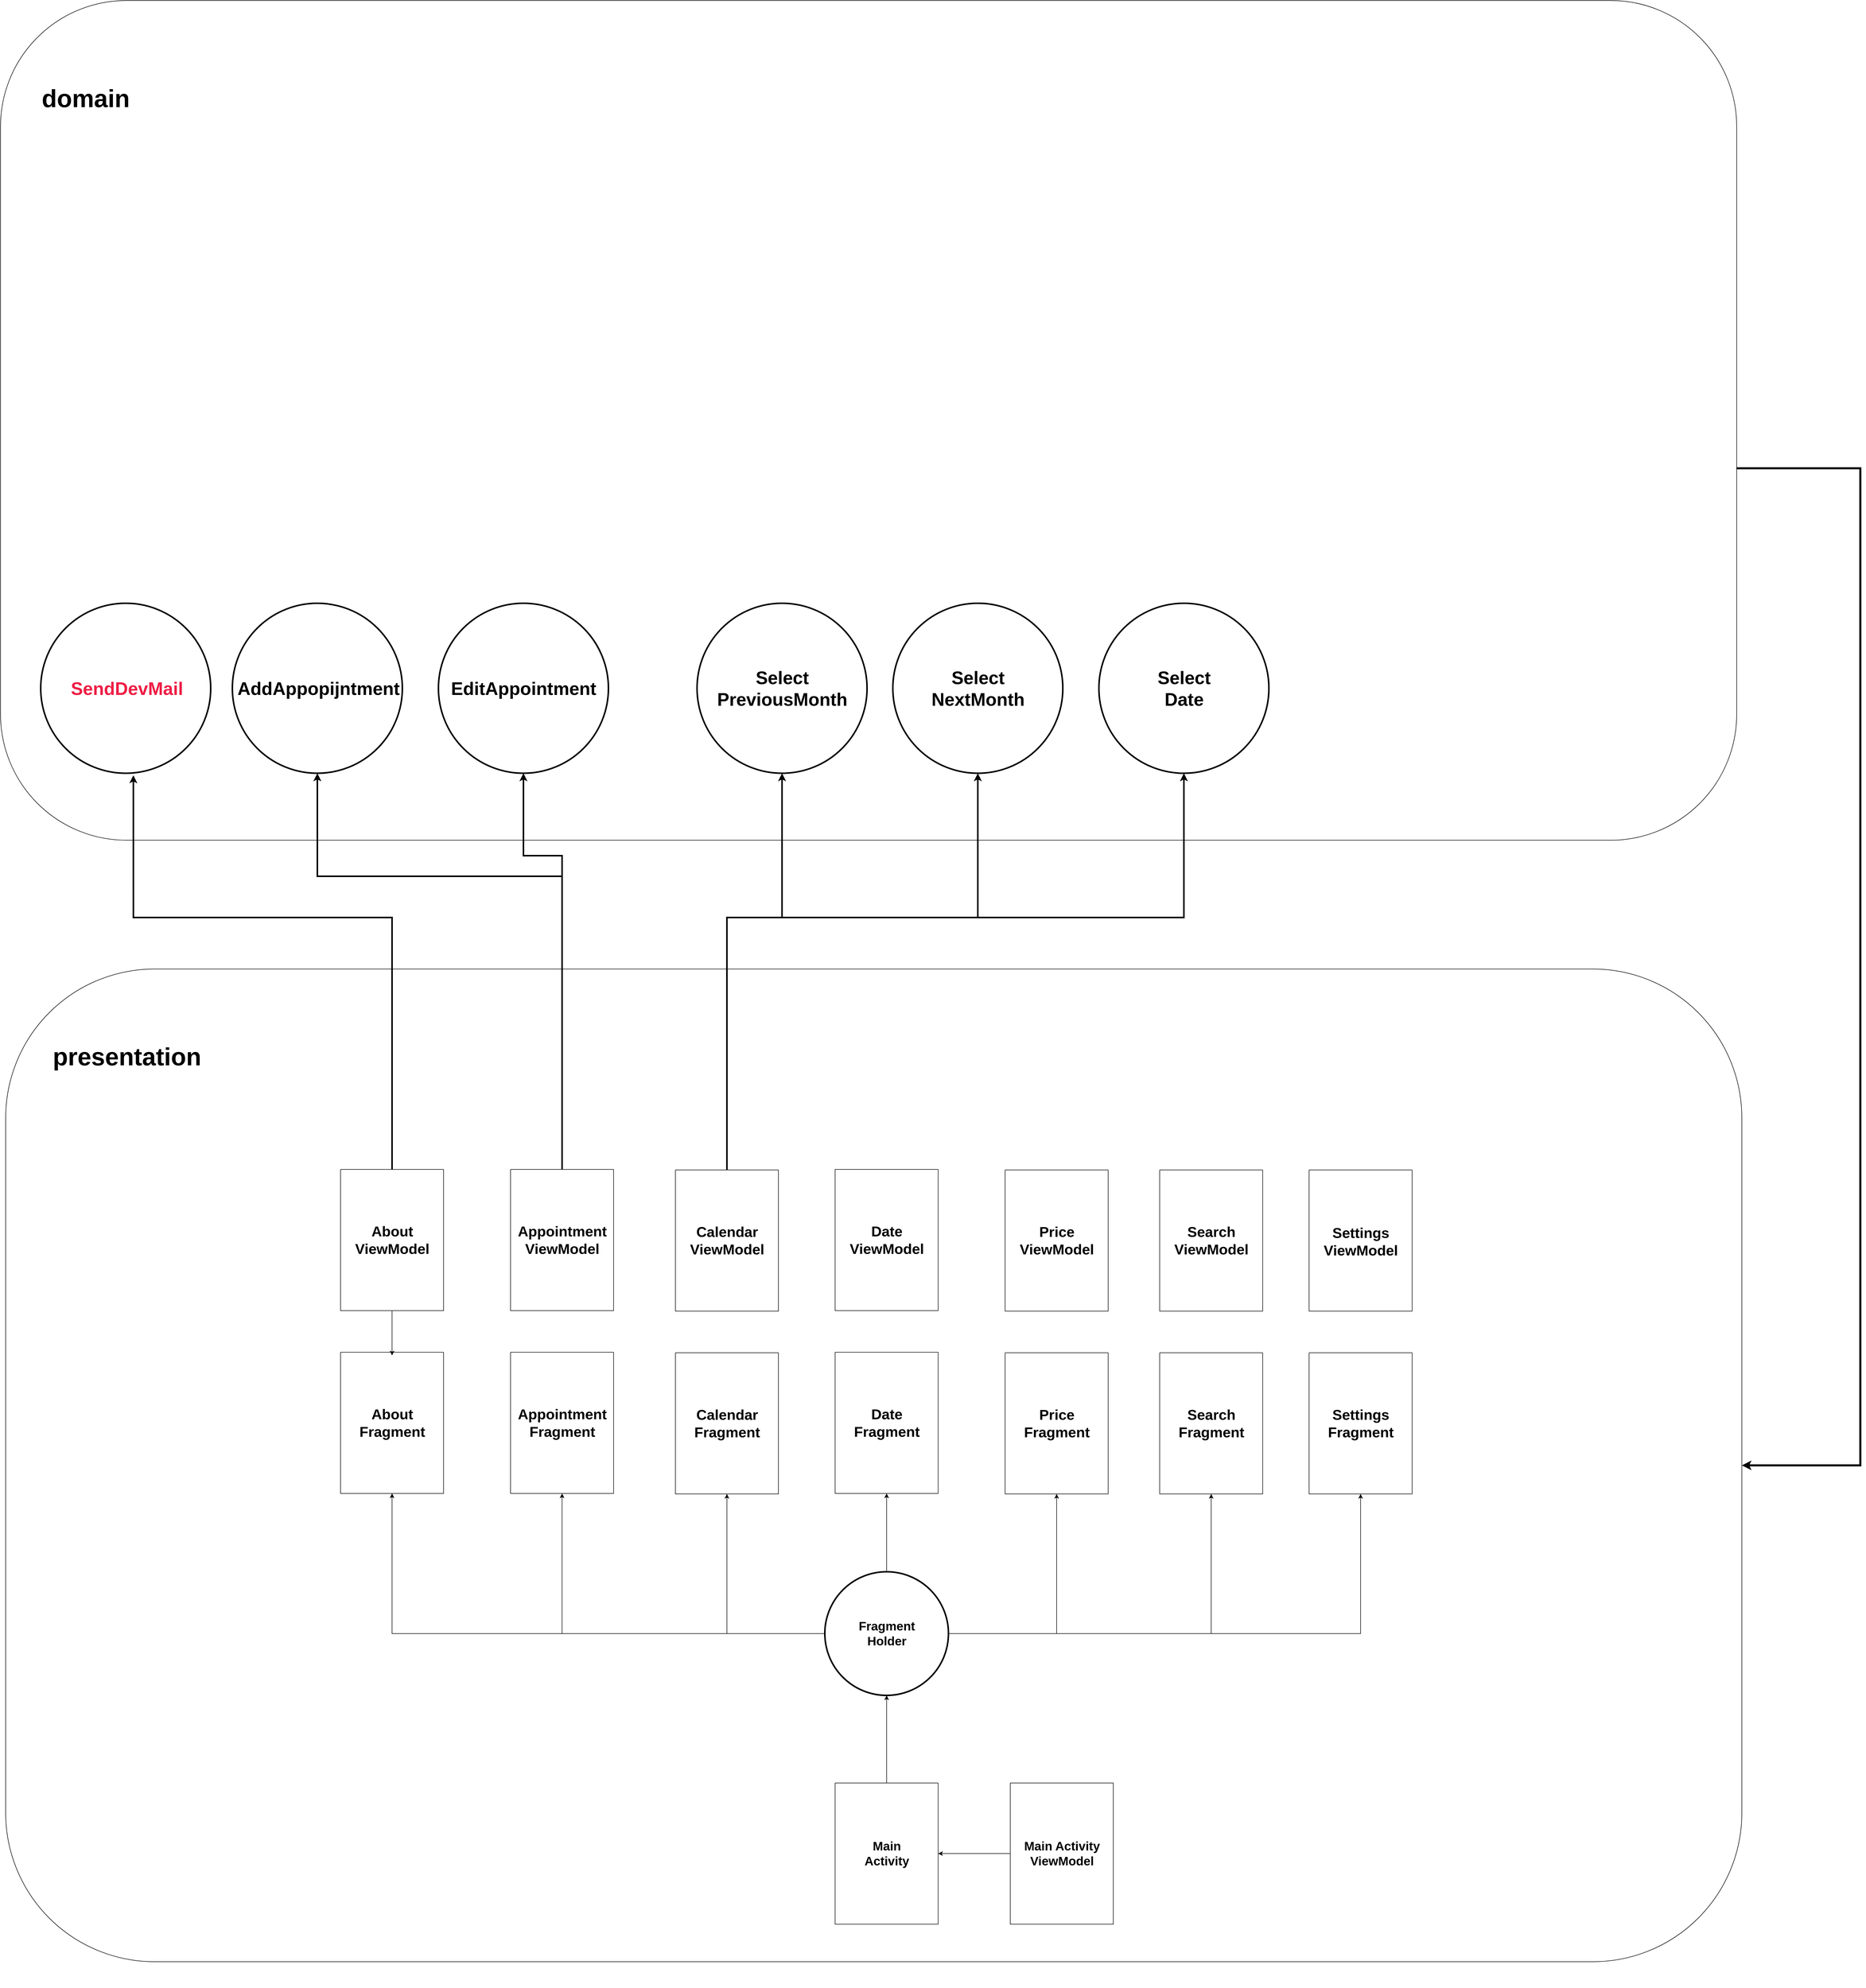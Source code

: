 <mxfile version="20.8.5" type="github">
  <diagram id="-fB192dCxYrc6BMrNV2s" name="Страница 1">
    <mxGraphModel dx="4999" dy="1990" grid="1" gridSize="10" guides="1" tooltips="1" connect="1" arrows="1" fold="1" page="1" pageScale="1" pageWidth="827" pageHeight="1169" math="0" shadow="0">
      <root>
        <mxCell id="0" />
        <mxCell id="1" parent="0" />
        <mxCell id="4gGjTpzzvBJ2QWFjTk4x-179" value="" style="group" vertex="1" connectable="0" parent="1">
          <mxGeometry x="-500" y="2860" width="2920" height="1807" as="geometry" />
        </mxCell>
        <mxCell id="4gGjTpzzvBJ2QWFjTk4x-28" value="" style="rounded=1;whiteSpace=wrap;html=1;" vertex="1" parent="4gGjTpzzvBJ2QWFjTk4x-179">
          <mxGeometry x="-450" y="-170" width="3370" height="1927" as="geometry" />
        </mxCell>
        <mxCell id="4gGjTpzzvBJ2QWFjTk4x-31" value="" style="swimlane;startSize=0;" vertex="1" parent="4gGjTpzzvBJ2QWFjTk4x-179">
          <mxGeometry x="850" y="220" width="200" height="274.074" as="geometry" />
        </mxCell>
        <mxCell id="4gGjTpzzvBJ2QWFjTk4x-93" value="Calendar&lt;br style=&quot;font-size: 28px;&quot;&gt;ViewModel" style="text;strokeColor=none;fillColor=none;html=1;fontSize=28;fontStyle=1;verticalAlign=middle;align=center;strokeWidth=3;" vertex="1" parent="4gGjTpzzvBJ2QWFjTk4x-31">
          <mxGeometry x="50" y="117.04" width="100" height="40" as="geometry" />
        </mxCell>
        <mxCell id="4gGjTpzzvBJ2QWFjTk4x-44" value="" style="swimlane;startSize=0;" vertex="1" parent="4gGjTpzzvBJ2QWFjTk4x-179">
          <mxGeometry x="850" y="574.926" width="200" height="274.074" as="geometry" />
        </mxCell>
        <mxCell id="4gGjTpzzvBJ2QWFjTk4x-94" value="Calendar&lt;br style=&quot;border-color: var(--border-color); font-size: 28px;&quot;&gt;Fragment" style="text;strokeColor=none;fillColor=none;html=1;fontSize=28;fontStyle=1;verticalAlign=middle;align=center;strokeWidth=3;" vertex="1" parent="4gGjTpzzvBJ2QWFjTk4x-179">
          <mxGeometry x="900" y="691.96" width="100" height="40" as="geometry" />
        </mxCell>
        <mxCell id="4gGjTpzzvBJ2QWFjTk4x-100" value="" style="swimlane;startSize=0;" vertex="1" parent="4gGjTpzzvBJ2QWFjTk4x-179">
          <mxGeometry x="530" y="219" width="200" height="274.074" as="geometry" />
        </mxCell>
        <mxCell id="4gGjTpzzvBJ2QWFjTk4x-101" value="Appointment&lt;br style=&quot;font-size: 28px;&quot;&gt;ViewModel" style="text;strokeColor=none;fillColor=none;html=1;fontSize=28;fontStyle=1;verticalAlign=middle;align=center;strokeWidth=3;" vertex="1" parent="4gGjTpzzvBJ2QWFjTk4x-100">
          <mxGeometry x="50" y="117.04" width="100" height="40" as="geometry" />
        </mxCell>
        <mxCell id="4gGjTpzzvBJ2QWFjTk4x-103" value="" style="swimlane;startSize=0;" vertex="1" parent="4gGjTpzzvBJ2QWFjTk4x-179">
          <mxGeometry x="530" y="573.926" width="200" height="274.074" as="geometry" />
        </mxCell>
        <mxCell id="4gGjTpzzvBJ2QWFjTk4x-104" value="Appointment&lt;br style=&quot;border-color: var(--border-color); font-size: 28px;&quot;&gt;Fragment" style="text;strokeColor=none;fillColor=none;html=1;fontSize=28;fontStyle=1;verticalAlign=middle;align=center;strokeWidth=3;" vertex="1" parent="4gGjTpzzvBJ2QWFjTk4x-179">
          <mxGeometry x="580" y="690.96" width="100" height="40" as="geometry" />
        </mxCell>
        <mxCell id="4gGjTpzzvBJ2QWFjTk4x-105" value="" style="swimlane;startSize=0;" vertex="1" parent="4gGjTpzzvBJ2QWFjTk4x-179">
          <mxGeometry x="1160" y="219" width="200" height="274.074" as="geometry" />
        </mxCell>
        <mxCell id="4gGjTpzzvBJ2QWFjTk4x-106" value="Date&lt;br style=&quot;font-size: 28px;&quot;&gt;ViewModel" style="text;strokeColor=none;fillColor=none;html=1;fontSize=28;fontStyle=1;verticalAlign=middle;align=center;strokeWidth=3;" vertex="1" parent="4gGjTpzzvBJ2QWFjTk4x-105">
          <mxGeometry x="50" y="117.04" width="100" height="40" as="geometry" />
        </mxCell>
        <mxCell id="4gGjTpzzvBJ2QWFjTk4x-108" value="" style="swimlane;startSize=0;" vertex="1" parent="4gGjTpzzvBJ2QWFjTk4x-179">
          <mxGeometry x="1160" y="573.926" width="200" height="274.074" as="geometry" />
        </mxCell>
        <mxCell id="4gGjTpzzvBJ2QWFjTk4x-109" value="Date&lt;br style=&quot;border-color: var(--border-color); font-size: 28px;&quot;&gt;Fragment" style="text;strokeColor=none;fillColor=none;html=1;fontSize=28;fontStyle=1;verticalAlign=middle;align=center;strokeWidth=3;" vertex="1" parent="4gGjTpzzvBJ2QWFjTk4x-179">
          <mxGeometry x="1210" y="690.96" width="100" height="40" as="geometry" />
        </mxCell>
        <mxCell id="4gGjTpzzvBJ2QWFjTk4x-110" value="" style="swimlane;startSize=0;" vertex="1" parent="4gGjTpzzvBJ2QWFjTk4x-179">
          <mxGeometry x="1490" y="220" width="200" height="274.074" as="geometry" />
        </mxCell>
        <mxCell id="4gGjTpzzvBJ2QWFjTk4x-111" value="Price&lt;br style=&quot;font-size: 28px;&quot;&gt;ViewModel" style="text;strokeColor=none;fillColor=none;html=1;fontSize=28;fontStyle=1;verticalAlign=middle;align=center;strokeWidth=3;" vertex="1" parent="4gGjTpzzvBJ2QWFjTk4x-110">
          <mxGeometry x="50" y="117.04" width="100" height="40" as="geometry" />
        </mxCell>
        <mxCell id="4gGjTpzzvBJ2QWFjTk4x-113" value="" style="swimlane;startSize=0;" vertex="1" parent="4gGjTpzzvBJ2QWFjTk4x-179">
          <mxGeometry x="1490" y="574.926" width="200" height="274.074" as="geometry" />
        </mxCell>
        <mxCell id="4gGjTpzzvBJ2QWFjTk4x-114" value="Price&lt;br style=&quot;border-color: var(--border-color); font-size: 28px;&quot;&gt;Fragment" style="text;strokeColor=none;fillColor=none;html=1;fontSize=28;fontStyle=1;verticalAlign=middle;align=center;strokeWidth=3;" vertex="1" parent="4gGjTpzzvBJ2QWFjTk4x-179">
          <mxGeometry x="1540" y="691.96" width="100" height="40" as="geometry" />
        </mxCell>
        <mxCell id="4gGjTpzzvBJ2QWFjTk4x-115" value="" style="swimlane;startSize=0;" vertex="1" parent="4gGjTpzzvBJ2QWFjTk4x-179">
          <mxGeometry x="1790" y="220" width="200" height="274.074" as="geometry" />
        </mxCell>
        <mxCell id="4gGjTpzzvBJ2QWFjTk4x-116" value="Search&lt;br style=&quot;font-size: 28px;&quot;&gt;ViewModel" style="text;strokeColor=none;fillColor=none;html=1;fontSize=28;fontStyle=1;verticalAlign=middle;align=center;strokeWidth=3;" vertex="1" parent="4gGjTpzzvBJ2QWFjTk4x-115">
          <mxGeometry x="50" y="117.04" width="100" height="40" as="geometry" />
        </mxCell>
        <mxCell id="4gGjTpzzvBJ2QWFjTk4x-118" value="" style="swimlane;startSize=0;" vertex="1" parent="4gGjTpzzvBJ2QWFjTk4x-179">
          <mxGeometry x="1790" y="574.926" width="200" height="274.074" as="geometry" />
        </mxCell>
        <mxCell id="4gGjTpzzvBJ2QWFjTk4x-119" value="Search&lt;br style=&quot;border-color: var(--border-color); font-size: 28px;&quot;&gt;Fragment" style="text;strokeColor=none;fillColor=none;html=1;fontSize=28;fontStyle=1;verticalAlign=middle;align=center;strokeWidth=3;" vertex="1" parent="4gGjTpzzvBJ2QWFjTk4x-179">
          <mxGeometry x="1840" y="691.96" width="100" height="40" as="geometry" />
        </mxCell>
        <mxCell id="4gGjTpzzvBJ2QWFjTk4x-120" value="" style="swimlane;startSize=0;" vertex="1" parent="4gGjTpzzvBJ2QWFjTk4x-179">
          <mxGeometry x="2080" y="220" width="200" height="274.074" as="geometry" />
        </mxCell>
        <mxCell id="4gGjTpzzvBJ2QWFjTk4x-121" value="Settings&lt;br style=&quot;font-size: 28px;&quot;&gt;ViewModel" style="text;strokeColor=none;fillColor=none;html=1;fontSize=28;fontStyle=1;verticalAlign=middle;align=center;strokeWidth=3;" vertex="1" parent="4gGjTpzzvBJ2QWFjTk4x-120">
          <mxGeometry x="50" y="117.04" width="100" height="42.96" as="geometry" />
        </mxCell>
        <mxCell id="4gGjTpzzvBJ2QWFjTk4x-123" value="" style="swimlane;startSize=0;" vertex="1" parent="4gGjTpzzvBJ2QWFjTk4x-179">
          <mxGeometry x="2080" y="574.926" width="200" height="274.074" as="geometry" />
        </mxCell>
        <mxCell id="4gGjTpzzvBJ2QWFjTk4x-124" value="Settings&lt;br style=&quot;border-color: var(--border-color); font-size: 28px;&quot;&gt;Fragment" style="text;strokeColor=none;fillColor=none;html=1;fontSize=28;fontStyle=1;verticalAlign=middle;align=center;strokeWidth=3;" vertex="1" parent="4gGjTpzzvBJ2QWFjTk4x-179">
          <mxGeometry x="2130" y="691.96" width="100" height="40" as="geometry" />
        </mxCell>
        <mxCell id="4gGjTpzzvBJ2QWFjTk4x-136" value="" style="group" vertex="1" connectable="0" parent="4gGjTpzzvBJ2QWFjTk4x-179">
          <mxGeometry x="1180" y="950" width="220" height="629" as="geometry" />
        </mxCell>
        <mxCell id="4gGjTpzzvBJ2QWFjTk4x-137" value="" style="swimlane;startSize=0;" vertex="1" parent="4gGjTpzzvBJ2QWFjTk4x-136">
          <mxGeometry x="-20" y="460" width="200" height="274.074" as="geometry" />
        </mxCell>
        <mxCell id="4gGjTpzzvBJ2QWFjTk4x-138" value="Main&lt;br&gt;Activity" style="text;strokeColor=none;fillColor=none;html=1;fontSize=24;fontStyle=1;verticalAlign=middle;align=center;strokeWidth=3;" vertex="1" parent="4gGjTpzzvBJ2QWFjTk4x-137">
          <mxGeometry x="50" y="117.04" width="100" height="40" as="geometry" />
        </mxCell>
        <mxCell id="4gGjTpzzvBJ2QWFjTk4x-165" style="edgeStyle=orthogonalEdgeStyle;rounded=0;orthogonalLoop=1;jettySize=auto;html=1;fontSize=48;" edge="1" parent="4gGjTpzzvBJ2QWFjTk4x-136" source="4gGjTpzzvBJ2QWFjTk4x-137" target="4gGjTpzzvBJ2QWFjTk4x-163">
          <mxGeometry relative="1" as="geometry">
            <mxPoint x="20" y="320" as="targetPoint" />
          </mxGeometry>
        </mxCell>
        <mxCell id="4gGjTpzzvBJ2QWFjTk4x-177" value="" style="group" vertex="1" connectable="0" parent="4gGjTpzzvBJ2QWFjTk4x-136">
          <mxGeometry x="-40" y="50" width="240" height="240" as="geometry" />
        </mxCell>
        <mxCell id="4gGjTpzzvBJ2QWFjTk4x-163" value="" style="ellipse;whiteSpace=wrap;html=1;aspect=fixed;strokeWidth=3;fontSize=48;" vertex="1" parent="4gGjTpzzvBJ2QWFjTk4x-177">
          <mxGeometry width="240" height="240" as="geometry" />
        </mxCell>
        <mxCell id="4gGjTpzzvBJ2QWFjTk4x-166" value="Fragment&lt;br&gt;Holder" style="text;strokeColor=none;fillColor=none;html=1;fontSize=24;fontStyle=1;verticalAlign=middle;align=center;strokeWidth=3;" vertex="1" parent="4gGjTpzzvBJ2QWFjTk4x-177">
          <mxGeometry x="70" y="100" width="100" height="40" as="geometry" />
        </mxCell>
        <mxCell id="4gGjTpzzvBJ2QWFjTk4x-142" style="edgeStyle=orthogonalEdgeStyle;rounded=0;orthogonalLoop=1;jettySize=auto;html=1;entryX=1;entryY=0.5;entryDx=0;entryDy=0;fontSize=48;" edge="1" parent="4gGjTpzzvBJ2QWFjTk4x-179" source="4gGjTpzzvBJ2QWFjTk4x-140" target="4gGjTpzzvBJ2QWFjTk4x-137">
          <mxGeometry relative="1" as="geometry" />
        </mxCell>
        <mxCell id="4gGjTpzzvBJ2QWFjTk4x-140" value="" style="swimlane;startSize=0;" vertex="1" parent="4gGjTpzzvBJ2QWFjTk4x-179">
          <mxGeometry x="1500" y="1409.996" width="200" height="274.074" as="geometry" />
        </mxCell>
        <mxCell id="4gGjTpzzvBJ2QWFjTk4x-141" value="Main Activity&lt;br&gt;ViewModel" style="text;strokeColor=none;fillColor=none;html=1;fontSize=24;fontStyle=1;verticalAlign=middle;align=center;strokeWidth=3;" vertex="1" parent="4gGjTpzzvBJ2QWFjTk4x-179">
          <mxGeometry x="1550" y="1527.03" width="100" height="40" as="geometry" />
        </mxCell>
        <mxCell id="4gGjTpzzvBJ2QWFjTk4x-170" style="edgeStyle=orthogonalEdgeStyle;rounded=0;orthogonalLoop=1;jettySize=auto;html=1;entryX=0.5;entryY=1;entryDx=0;entryDy=0;fontSize=48;" edge="1" parent="4gGjTpzzvBJ2QWFjTk4x-179" source="4gGjTpzzvBJ2QWFjTk4x-163" target="4gGjTpzzvBJ2QWFjTk4x-98">
          <mxGeometry relative="1" as="geometry" />
        </mxCell>
        <mxCell id="4gGjTpzzvBJ2QWFjTk4x-171" style="edgeStyle=orthogonalEdgeStyle;rounded=0;orthogonalLoop=1;jettySize=auto;html=1;entryX=0.5;entryY=1;entryDx=0;entryDy=0;fontSize=48;" edge="1" parent="4gGjTpzzvBJ2QWFjTk4x-179" source="4gGjTpzzvBJ2QWFjTk4x-163" target="4gGjTpzzvBJ2QWFjTk4x-103">
          <mxGeometry relative="1" as="geometry" />
        </mxCell>
        <mxCell id="4gGjTpzzvBJ2QWFjTk4x-172" style="edgeStyle=orthogonalEdgeStyle;rounded=0;orthogonalLoop=1;jettySize=auto;html=1;entryX=0.5;entryY=1;entryDx=0;entryDy=0;fontSize=48;" edge="1" parent="4gGjTpzzvBJ2QWFjTk4x-179" source="4gGjTpzzvBJ2QWFjTk4x-163" target="4gGjTpzzvBJ2QWFjTk4x-44">
          <mxGeometry relative="1" as="geometry" />
        </mxCell>
        <mxCell id="4gGjTpzzvBJ2QWFjTk4x-173" style="edgeStyle=orthogonalEdgeStyle;rounded=0;orthogonalLoop=1;jettySize=auto;html=1;entryX=0.5;entryY=1;entryDx=0;entryDy=0;fontSize=48;" edge="1" parent="4gGjTpzzvBJ2QWFjTk4x-179" source="4gGjTpzzvBJ2QWFjTk4x-163" target="4gGjTpzzvBJ2QWFjTk4x-108">
          <mxGeometry relative="1" as="geometry" />
        </mxCell>
        <mxCell id="4gGjTpzzvBJ2QWFjTk4x-174" style="edgeStyle=orthogonalEdgeStyle;rounded=0;orthogonalLoop=1;jettySize=auto;html=1;entryX=0.5;entryY=1;entryDx=0;entryDy=0;fontSize=48;" edge="1" parent="4gGjTpzzvBJ2QWFjTk4x-179" source="4gGjTpzzvBJ2QWFjTk4x-163" target="4gGjTpzzvBJ2QWFjTk4x-113">
          <mxGeometry relative="1" as="geometry" />
        </mxCell>
        <mxCell id="4gGjTpzzvBJ2QWFjTk4x-175" style="edgeStyle=orthogonalEdgeStyle;rounded=0;orthogonalLoop=1;jettySize=auto;html=1;entryX=0.5;entryY=1;entryDx=0;entryDy=0;fontSize=48;" edge="1" parent="4gGjTpzzvBJ2QWFjTk4x-179" source="4gGjTpzzvBJ2QWFjTk4x-163" target="4gGjTpzzvBJ2QWFjTk4x-118">
          <mxGeometry relative="1" as="geometry" />
        </mxCell>
        <mxCell id="4gGjTpzzvBJ2QWFjTk4x-176" style="edgeStyle=orthogonalEdgeStyle;rounded=0;orthogonalLoop=1;jettySize=auto;html=1;entryX=0.5;entryY=1;entryDx=0;entryDy=0;fontSize=48;" edge="1" parent="4gGjTpzzvBJ2QWFjTk4x-179" source="4gGjTpzzvBJ2QWFjTk4x-163" target="4gGjTpzzvBJ2QWFjTk4x-123">
          <mxGeometry relative="1" as="geometry" />
        </mxCell>
        <mxCell id="4gGjTpzzvBJ2QWFjTk4x-178" style="edgeStyle=orthogonalEdgeStyle;rounded=0;orthogonalLoop=1;jettySize=auto;html=1;fontSize=48;" edge="1" parent="4gGjTpzzvBJ2QWFjTk4x-179" source="4gGjTpzzvBJ2QWFjTk4x-95">
          <mxGeometry relative="1" as="geometry">
            <mxPoint x="300" y="580" as="targetPoint" />
          </mxGeometry>
        </mxCell>
        <mxCell id="4gGjTpzzvBJ2QWFjTk4x-95" value="" style="swimlane;startSize=0;" vertex="1" parent="4gGjTpzzvBJ2QWFjTk4x-179">
          <mxGeometry x="200" y="219" width="200" height="274.074" as="geometry" />
        </mxCell>
        <mxCell id="4gGjTpzzvBJ2QWFjTk4x-96" value="About&lt;br style=&quot;font-size: 28px;&quot;&gt;ViewModel" style="text;strokeColor=none;fillColor=none;html=1;fontSize=28;fontStyle=1;verticalAlign=middle;align=center;strokeWidth=3;" vertex="1" parent="4gGjTpzzvBJ2QWFjTk4x-95">
          <mxGeometry x="50" y="117.04" width="100" height="40" as="geometry" />
        </mxCell>
        <mxCell id="4gGjTpzzvBJ2QWFjTk4x-98" value="" style="swimlane;startSize=0;" vertex="1" parent="4gGjTpzzvBJ2QWFjTk4x-179">
          <mxGeometry x="200" y="573.926" width="200" height="274.074" as="geometry" />
        </mxCell>
        <mxCell id="4gGjTpzzvBJ2QWFjTk4x-99" value="About&lt;br style=&quot;border-color: var(--border-color); font-size: 28px;&quot;&gt;Fragment" style="text;strokeColor=none;fillColor=none;html=1;fontSize=28;fontStyle=1;verticalAlign=middle;align=center;strokeWidth=3;" vertex="1" parent="4gGjTpzzvBJ2QWFjTk4x-179">
          <mxGeometry x="250" y="690.96" width="100" height="40" as="geometry" />
        </mxCell>
        <mxCell id="4gGjTpzzvBJ2QWFjTk4x-234" style="edgeStyle=orthogonalEdgeStyle;rounded=0;jumpSize=11;orthogonalLoop=1;jettySize=auto;html=1;strokeWidth=4;fontSize=48;entryX=1;entryY=0.5;entryDx=0;entryDy=0;" edge="1" parent="1" source="4gGjTpzzvBJ2QWFjTk4x-230" target="4gGjTpzzvBJ2QWFjTk4x-28">
          <mxGeometry relative="1" as="geometry">
            <mxPoint x="2470" y="3890" as="targetPoint" />
            <Array as="points">
              <mxPoint x="2650" y="1718" />
              <mxPoint x="2650" y="3654" />
            </Array>
          </mxGeometry>
        </mxCell>
        <mxCell id="4gGjTpzzvBJ2QWFjTk4x-230" value="" style="rounded=1;whiteSpace=wrap;html=1;" vertex="1" parent="1">
          <mxGeometry x="-960" y="810" width="3370" height="1630" as="geometry" />
        </mxCell>
        <mxCell id="4gGjTpzzvBJ2QWFjTk4x-231" value="domain" style="text;strokeColor=none;fillColor=none;html=1;fontSize=48;fontStyle=1;verticalAlign=middle;align=center;strokeWidth=3;" vertex="1" parent="1">
          <mxGeometry x="-880" y="980" width="170" height="40" as="geometry" />
        </mxCell>
        <mxCell id="4gGjTpzzvBJ2QWFjTk4x-238" style="edgeStyle=orthogonalEdgeStyle;rounded=0;jumpSize=11;orthogonalLoop=1;jettySize=auto;html=1;entryX=0.545;entryY=1.012;entryDx=0;entryDy=0;entryPerimeter=0;strokeWidth=3;fontSize=221;exitX=0.5;exitY=0;exitDx=0;exitDy=0;" edge="1" parent="1" source="4gGjTpzzvBJ2QWFjTk4x-95" target="4gGjTpzzvBJ2QWFjTk4x-236">
          <mxGeometry relative="1" as="geometry">
            <Array as="points">
              <mxPoint x="-200" y="2590" />
              <mxPoint x="-702" y="2590" />
            </Array>
          </mxGeometry>
        </mxCell>
        <mxCell id="4gGjTpzzvBJ2QWFjTk4x-29" value="presentation" style="text;strokeColor=none;fillColor=none;html=1;fontSize=48;fontStyle=1;verticalAlign=middle;align=center;strokeWidth=3;" vertex="1" parent="1">
          <mxGeometry x="-800" y="2840" width="170" height="40" as="geometry" />
        </mxCell>
        <mxCell id="4gGjTpzzvBJ2QWFjTk4x-241" value="" style="group" vertex="1" connectable="0" parent="1">
          <mxGeometry x="-880" y="1980" width="330" height="330" as="geometry" />
        </mxCell>
        <mxCell id="4gGjTpzzvBJ2QWFjTk4x-242" value="" style="group" vertex="1" connectable="0" parent="4gGjTpzzvBJ2QWFjTk4x-241">
          <mxGeometry x="-2" width="330" height="330" as="geometry" />
        </mxCell>
        <mxCell id="4gGjTpzzvBJ2QWFjTk4x-236" value="" style="ellipse;whiteSpace=wrap;html=1;aspect=fixed;strokeWidth=3;fontSize=48;" vertex="1" parent="4gGjTpzzvBJ2QWFjTk4x-242">
          <mxGeometry width="330" height="330" as="geometry" />
        </mxCell>
        <mxCell id="4gGjTpzzvBJ2QWFjTk4x-237" value="SendDevMail" style="text;strokeColor=none;fillColor=none;html=1;fontSize=35;fontStyle=1;verticalAlign=middle;align=center;strokeWidth=3;fontColor=#ed1e45;" vertex="1" parent="4gGjTpzzvBJ2QWFjTk4x-242">
          <mxGeometry x="117" y="145" width="100" height="40" as="geometry" />
        </mxCell>
        <mxCell id="4gGjTpzzvBJ2QWFjTk4x-243" value="" style="group" vertex="1" connectable="0" parent="1">
          <mxGeometry x="-450" y="1970" width="330" height="330" as="geometry" />
        </mxCell>
        <mxCell id="4gGjTpzzvBJ2QWFjTk4x-244" value="" style="ellipse;whiteSpace=wrap;html=1;aspect=fixed;strokeWidth=3;fontSize=48;" vertex="1" parent="4gGjTpzzvBJ2QWFjTk4x-243">
          <mxGeometry x="-60" y="10" width="330" height="330" as="geometry" />
        </mxCell>
        <mxCell id="4gGjTpzzvBJ2QWFjTk4x-245" value="&lt;font&gt;AddAppopijntment&lt;/font&gt;" style="text;strokeColor=none;fillColor=none;html=1;fontSize=35;fontStyle=1;verticalAlign=middle;align=center;strokeWidth=3;fontColor=#000000000;" vertex="1" parent="4gGjTpzzvBJ2QWFjTk4x-243">
          <mxGeometry x="57" y="155" width="100" height="40" as="geometry" />
        </mxCell>
        <mxCell id="4gGjTpzzvBJ2QWFjTk4x-246" style="edgeStyle=orthogonalEdgeStyle;rounded=0;jumpSize=11;orthogonalLoop=1;jettySize=auto;html=1;entryX=0.5;entryY=1;entryDx=0;entryDy=0;strokeWidth=3;fontSize=221;fontColor=#ed1e45;exitX=0.5;exitY=0;exitDx=0;exitDy=0;" edge="1" parent="1" source="4gGjTpzzvBJ2QWFjTk4x-100" target="4gGjTpzzvBJ2QWFjTk4x-244">
          <mxGeometry relative="1" as="geometry">
            <Array as="points">
              <mxPoint x="130" y="2510" />
              <mxPoint x="-345" y="2510" />
            </Array>
          </mxGeometry>
        </mxCell>
        <mxCell id="4gGjTpzzvBJ2QWFjTk4x-249" value="" style="group" vertex="1" connectable="0" parent="1">
          <mxGeometry x="-35" y="1970" width="330" height="330" as="geometry" />
        </mxCell>
        <mxCell id="4gGjTpzzvBJ2QWFjTk4x-250" value="" style="ellipse;whiteSpace=wrap;html=1;aspect=fixed;strokeWidth=3;fontSize=48;" vertex="1" parent="4gGjTpzzvBJ2QWFjTk4x-249">
          <mxGeometry x="-75" y="10" width="330" height="330" as="geometry" />
        </mxCell>
        <mxCell id="4gGjTpzzvBJ2QWFjTk4x-251" value="&lt;font&gt;EditAppointment&lt;/font&gt;" style="text;strokeColor=none;fillColor=none;html=1;fontSize=35;fontStyle=1;verticalAlign=middle;align=center;strokeWidth=3;fontColor=#000000000;" vertex="1" parent="4gGjTpzzvBJ2QWFjTk4x-249">
          <mxGeometry x="40" y="155" width="100" height="40" as="geometry" />
        </mxCell>
        <mxCell id="4gGjTpzzvBJ2QWFjTk4x-252" style="edgeStyle=orthogonalEdgeStyle;rounded=0;jumpSize=11;orthogonalLoop=1;jettySize=auto;html=1;entryX=0.5;entryY=1;entryDx=0;entryDy=0;strokeWidth=3;fontSize=221;fontColor=#000000000;exitX=0.5;exitY=0;exitDx=0;exitDy=0;" edge="1" parent="1" source="4gGjTpzzvBJ2QWFjTk4x-100" target="4gGjTpzzvBJ2QWFjTk4x-250">
          <mxGeometry relative="1" as="geometry">
            <Array as="points">
              <mxPoint x="130" y="2470" />
              <mxPoint x="55" y="2470" />
            </Array>
          </mxGeometry>
        </mxCell>
        <mxCell id="4gGjTpzzvBJ2QWFjTk4x-255" value="" style="group" vertex="1" connectable="0" parent="1">
          <mxGeometry x="390" y="1980" width="330" height="330" as="geometry" />
        </mxCell>
        <mxCell id="4gGjTpzzvBJ2QWFjTk4x-256" value="" style="ellipse;whiteSpace=wrap;html=1;aspect=fixed;strokeWidth=3;fontSize=48;" vertex="1" parent="4gGjTpzzvBJ2QWFjTk4x-255">
          <mxGeometry x="2" width="330" height="330" as="geometry" />
        </mxCell>
        <mxCell id="4gGjTpzzvBJ2QWFjTk4x-257" value="&lt;font&gt;Select&lt;br&gt;PreviousMonth&lt;/font&gt;" style="text;strokeColor=none;fillColor=none;html=1;fontSize=35;fontStyle=1;verticalAlign=middle;align=center;strokeWidth=3;fontColor=#000000000;" vertex="1" parent="4gGjTpzzvBJ2QWFjTk4x-255">
          <mxGeometry x="117" y="145" width="100" height="40" as="geometry" />
        </mxCell>
        <mxCell id="4gGjTpzzvBJ2QWFjTk4x-264" value="" style="group" vertex="1" connectable="0" parent="1">
          <mxGeometry x="770" y="1980" width="330" height="330" as="geometry" />
        </mxCell>
        <mxCell id="4gGjTpzzvBJ2QWFjTk4x-265" value="" style="ellipse;whiteSpace=wrap;html=1;aspect=fixed;strokeWidth=3;fontSize=48;" vertex="1" parent="4gGjTpzzvBJ2QWFjTk4x-264">
          <mxGeometry x="2" width="330" height="330" as="geometry" />
        </mxCell>
        <mxCell id="4gGjTpzzvBJ2QWFjTk4x-266" value="Select&lt;br&gt;NextMonth" style="text;strokeColor=none;fillColor=none;html=1;fontSize=35;fontStyle=1;verticalAlign=middle;align=center;strokeWidth=3;fontColor=#000000000;" vertex="1" parent="4gGjTpzzvBJ2QWFjTk4x-264">
          <mxGeometry x="117" y="145" width="100" height="40" as="geometry" />
        </mxCell>
        <mxCell id="4gGjTpzzvBJ2QWFjTk4x-267" value="" style="group" vertex="1" connectable="0" parent="1">
          <mxGeometry x="1170" y="1980" width="330" height="330" as="geometry" />
        </mxCell>
        <mxCell id="4gGjTpzzvBJ2QWFjTk4x-268" value="" style="ellipse;whiteSpace=wrap;html=1;aspect=fixed;strokeWidth=3;fontSize=48;" vertex="1" parent="4gGjTpzzvBJ2QWFjTk4x-267">
          <mxGeometry x="2" width="330" height="330" as="geometry" />
        </mxCell>
        <mxCell id="4gGjTpzzvBJ2QWFjTk4x-269" value="Select&lt;br&gt;Date" style="text;strokeColor=none;fillColor=none;html=1;fontSize=35;fontStyle=1;verticalAlign=middle;align=center;strokeWidth=3;fontColor=#000000000;" vertex="1" parent="4gGjTpzzvBJ2QWFjTk4x-267">
          <mxGeometry x="117" y="145" width="100" height="40" as="geometry" />
        </mxCell>
        <mxCell id="4gGjTpzzvBJ2QWFjTk4x-272" style="edgeStyle=orthogonalEdgeStyle;rounded=0;jumpSize=11;orthogonalLoop=1;jettySize=auto;html=1;strokeWidth=3;fontSize=28;fontColor=#000000000;" edge="1" parent="1" source="4gGjTpzzvBJ2QWFjTk4x-31" target="4gGjTpzzvBJ2QWFjTk4x-256">
          <mxGeometry relative="1" as="geometry">
            <Array as="points">
              <mxPoint x="450" y="2590" />
              <mxPoint x="557" y="2590" />
            </Array>
          </mxGeometry>
        </mxCell>
        <mxCell id="4gGjTpzzvBJ2QWFjTk4x-273" style="edgeStyle=orthogonalEdgeStyle;rounded=0;jumpSize=11;orthogonalLoop=1;jettySize=auto;html=1;entryX=0.5;entryY=1;entryDx=0;entryDy=0;strokeWidth=3;fontSize=28;fontColor=#000000000;" edge="1" parent="1" source="4gGjTpzzvBJ2QWFjTk4x-31" target="4gGjTpzzvBJ2QWFjTk4x-265">
          <mxGeometry relative="1" as="geometry">
            <Array as="points">
              <mxPoint x="450" y="2590" />
              <mxPoint x="937" y="2590" />
            </Array>
          </mxGeometry>
        </mxCell>
        <mxCell id="4gGjTpzzvBJ2QWFjTk4x-274" style="edgeStyle=orthogonalEdgeStyle;rounded=0;jumpSize=11;orthogonalLoop=1;jettySize=auto;html=1;entryX=0.5;entryY=1;entryDx=0;entryDy=0;strokeWidth=3;fontSize=28;fontColor=#000000000;" edge="1" parent="1" source="4gGjTpzzvBJ2QWFjTk4x-31" target="4gGjTpzzvBJ2QWFjTk4x-268">
          <mxGeometry relative="1" as="geometry">
            <Array as="points">
              <mxPoint x="450" y="2590" />
              <mxPoint x="1337" y="2590" />
            </Array>
          </mxGeometry>
        </mxCell>
      </root>
    </mxGraphModel>
  </diagram>
</mxfile>
